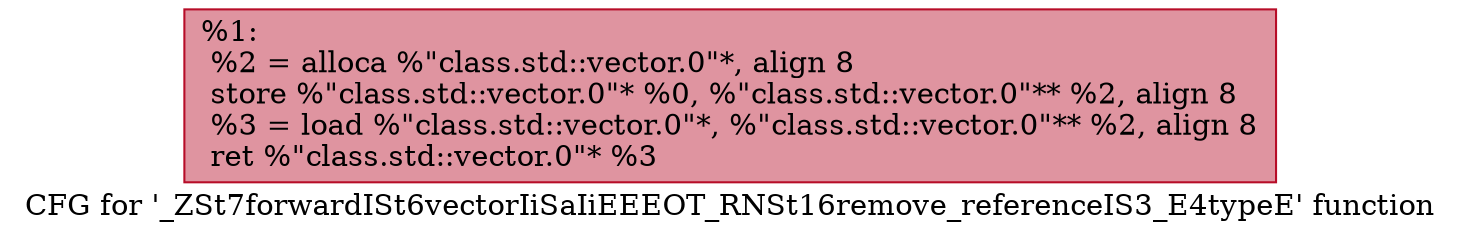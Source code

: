 digraph "CFG for '_ZSt7forwardISt6vectorIiSaIiEEEOT_RNSt16remove_referenceIS3_E4typeE' function" {
	label="CFG for '_ZSt7forwardISt6vectorIiSaIiEEEOT_RNSt16remove_referenceIS3_E4typeE' function";

	Node0x55aa9ab89440 [shape=record,color="#b70d28ff", style=filled, fillcolor="#b70d2870",label="{%1:\l  %2 = alloca %\"class.std::vector.0\"*, align 8\l  store %\"class.std::vector.0\"* %0, %\"class.std::vector.0\"** %2, align 8\l  %3 = load %\"class.std::vector.0\"*, %\"class.std::vector.0\"** %2, align 8\l  ret %\"class.std::vector.0\"* %3\l}"];
}
